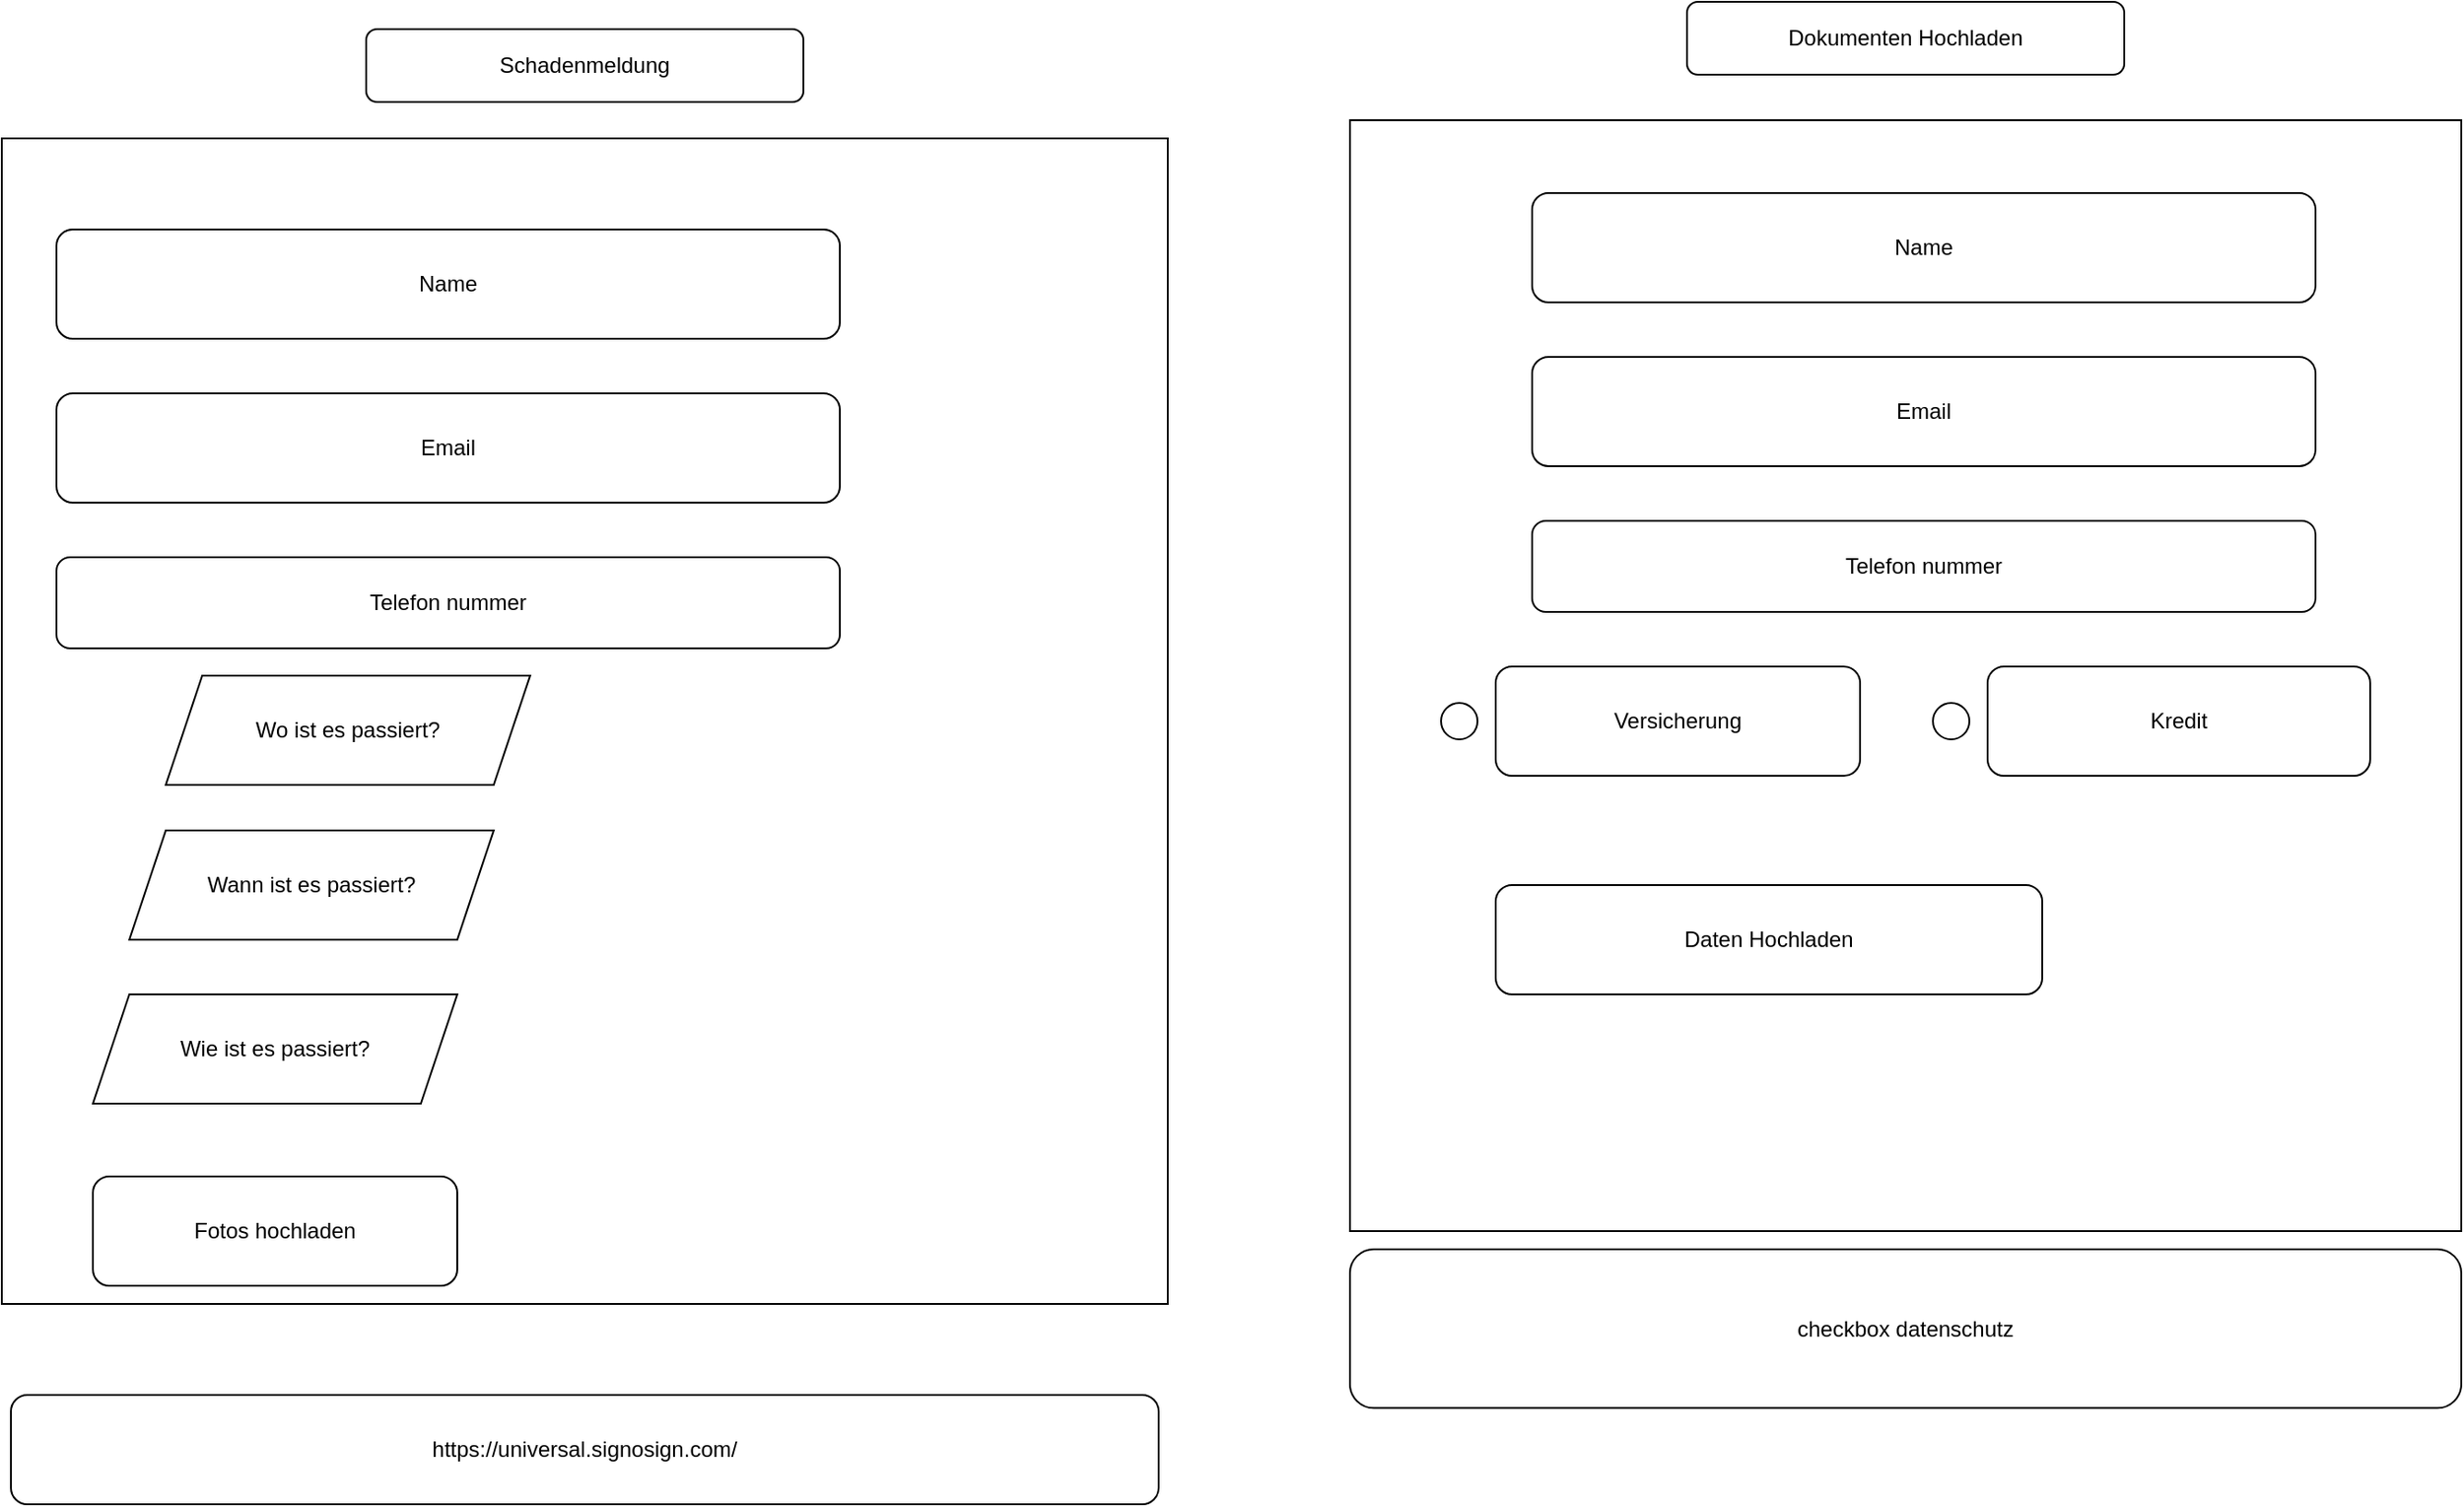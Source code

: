 <mxfile version="28.0.6">
  <diagram name="Página-1" id="NLhNyDzJVGv_BLuXNx_o">
    <mxGraphModel dx="983" dy="580" grid="1" gridSize="10" guides="1" tooltips="1" connect="1" arrows="1" fold="1" page="1" pageScale="1" pageWidth="827" pageHeight="1169" math="0" shadow="0">
      <root>
        <mxCell id="0" />
        <mxCell id="1" parent="0" />
        <mxCell id="f7RtkfyaFMAnBHSZGJBI-10" value="Schadenmeldung" style="rounded=1;whiteSpace=wrap;html=1;" vertex="1" parent="1">
          <mxGeometry x="480" y="600" width="240" height="40" as="geometry" />
        </mxCell>
        <mxCell id="f7RtkfyaFMAnBHSZGJBI-11" value="" style="whiteSpace=wrap;html=1;aspect=fixed;" vertex="1" parent="1">
          <mxGeometry x="280" y="660" width="640" height="640" as="geometry" />
        </mxCell>
        <mxCell id="f7RtkfyaFMAnBHSZGJBI-12" value="Name" style="rounded=1;whiteSpace=wrap;html=1;" vertex="1" parent="1">
          <mxGeometry x="310" y="710" width="430" height="60" as="geometry" />
        </mxCell>
        <mxCell id="f7RtkfyaFMAnBHSZGJBI-13" value="Email" style="rounded=1;whiteSpace=wrap;html=1;" vertex="1" parent="1">
          <mxGeometry x="310" y="800" width="430" height="60" as="geometry" />
        </mxCell>
        <mxCell id="f7RtkfyaFMAnBHSZGJBI-14" value="Telefon nummer" style="rounded=1;whiteSpace=wrap;html=1;" vertex="1" parent="1">
          <mxGeometry x="310" y="890" width="430" height="50" as="geometry" />
        </mxCell>
        <mxCell id="f7RtkfyaFMAnBHSZGJBI-16" value="Wo ist es passiert?" style="shape=parallelogram;perimeter=parallelogramPerimeter;whiteSpace=wrap;html=1;fixedSize=1;" vertex="1" parent="1">
          <mxGeometry x="370" y="955" width="200" height="60" as="geometry" />
        </mxCell>
        <mxCell id="f7RtkfyaFMAnBHSZGJBI-17" value="Wann ist es passiert?" style="shape=parallelogram;perimeter=parallelogramPerimeter;whiteSpace=wrap;html=1;fixedSize=1;" vertex="1" parent="1">
          <mxGeometry x="350" y="1040" width="200" height="60" as="geometry" />
        </mxCell>
        <mxCell id="f7RtkfyaFMAnBHSZGJBI-18" value="Wie ist es passiert?" style="shape=parallelogram;perimeter=parallelogramPerimeter;whiteSpace=wrap;html=1;fixedSize=1;" vertex="1" parent="1">
          <mxGeometry x="330" y="1130" width="200" height="60" as="geometry" />
        </mxCell>
        <mxCell id="f7RtkfyaFMAnBHSZGJBI-19" value="Fotos hochladen" style="rounded=1;whiteSpace=wrap;html=1;" vertex="1" parent="1">
          <mxGeometry x="330" y="1230" width="200" height="60" as="geometry" />
        </mxCell>
        <mxCell id="f7RtkfyaFMAnBHSZGJBI-20" value="" style="whiteSpace=wrap;html=1;aspect=fixed;" vertex="1" parent="1">
          <mxGeometry x="1020" y="650" width="610" height="610" as="geometry" />
        </mxCell>
        <mxCell id="f7RtkfyaFMAnBHSZGJBI-21" value="Dokumenten Hochladen" style="rounded=1;whiteSpace=wrap;html=1;" vertex="1" parent="1">
          <mxGeometry x="1205" y="585" width="240" height="40" as="geometry" />
        </mxCell>
        <mxCell id="f7RtkfyaFMAnBHSZGJBI-23" value="Name" style="rounded=1;whiteSpace=wrap;html=1;" vertex="1" parent="1">
          <mxGeometry x="1120" y="690" width="430" height="60" as="geometry" />
        </mxCell>
        <mxCell id="f7RtkfyaFMAnBHSZGJBI-24" value="Email" style="rounded=1;whiteSpace=wrap;html=1;" vertex="1" parent="1">
          <mxGeometry x="1120" y="780" width="430" height="60" as="geometry" />
        </mxCell>
        <mxCell id="f7RtkfyaFMAnBHSZGJBI-25" value="Telefon nummer" style="rounded=1;whiteSpace=wrap;html=1;" vertex="1" parent="1">
          <mxGeometry x="1120" y="870" width="430" height="50" as="geometry" />
        </mxCell>
        <mxCell id="f7RtkfyaFMAnBHSZGJBI-26" value="" style="ellipse;whiteSpace=wrap;html=1;aspect=fixed;" vertex="1" parent="1">
          <mxGeometry x="1070" y="970" width="20" height="20" as="geometry" />
        </mxCell>
        <mxCell id="f7RtkfyaFMAnBHSZGJBI-27" value="Versicherung" style="rounded=1;whiteSpace=wrap;html=1;" vertex="1" parent="1">
          <mxGeometry x="1100" y="950" width="200" height="60" as="geometry" />
        </mxCell>
        <mxCell id="f7RtkfyaFMAnBHSZGJBI-28" value="" style="ellipse;whiteSpace=wrap;html=1;aspect=fixed;" vertex="1" parent="1">
          <mxGeometry x="1340" y="970" width="20" height="20" as="geometry" />
        </mxCell>
        <mxCell id="f7RtkfyaFMAnBHSZGJBI-29" value="Kredit" style="rounded=1;whiteSpace=wrap;html=1;" vertex="1" parent="1">
          <mxGeometry x="1370" y="950" width="210" height="60" as="geometry" />
        </mxCell>
        <mxCell id="f7RtkfyaFMAnBHSZGJBI-30" value="Daten Hochladen" style="rounded=1;whiteSpace=wrap;html=1;" vertex="1" parent="1">
          <mxGeometry x="1100" y="1070" width="300" height="60" as="geometry" />
        </mxCell>
        <UserObject label="https://universal.signosign.com/" link="https://universal.signosign.com/" id="f7RtkfyaFMAnBHSZGJBI-31">
          <mxCell style="rounded=1;whiteSpace=wrap;html=1;" vertex="1" parent="1">
            <mxGeometry x="285" y="1350" width="630" height="60" as="geometry" />
          </mxCell>
        </UserObject>
        <mxCell id="f7RtkfyaFMAnBHSZGJBI-32" value="checkbox datenschutz" style="rounded=1;whiteSpace=wrap;html=1;" vertex="1" parent="1">
          <mxGeometry x="1020" y="1270" width="610" height="87.14" as="geometry" />
        </mxCell>
      </root>
    </mxGraphModel>
  </diagram>
</mxfile>
